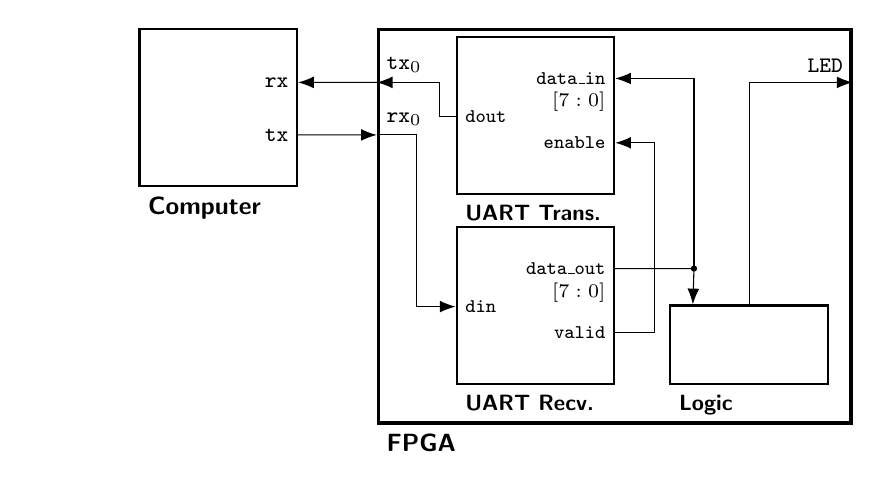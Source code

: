 \usetikzlibrary{arrows.meta}
\usetikzlibrary{calc,intersections,through,backgrounds}
\begin{tikzpicture}
% 	\tikzset{
% 	  every node/.style={scale=1.1}
% 	}	
\tikzset{comp/.style={
		rectangle, draw=black, thick
	}}	
	\tikzset{component/.style={
		comp, minimum width=6cm, minimum height=5cm, very thick
	}}
	\tikzset{component_small/.style={
		comp, minimum width=2cm, minimum height=2cm, thick
	}}
	\tikzset{component_tiny/.style={
		comp, inner sep=0.1cm, semithick
	}}
	\tikzset{caption/.style={
		below right
	}}
	\tikzset{conn/.style={
		-{Latex[length=2mm]}
	}}
	
	% FPGA
	\node (FPGA) [component] at (0,0) {}
		% Caption
		node [caption] at (FPGA.south west) { \small{\textsf{\textbf{FPGA}}} }
		
		% In/-outputs links
		coordinate [yshift=3cm+0.4pt+0.666cm, label={ above right : \footnotesize{$\texttt{rx}_0$} }] (FPGA_rx0) at (FPGA.south west) % unten
		coordinate [yshift=3cm+0.4pt+1.333cm, label={ above right : \footnotesize{$\texttt{tx}_0$} }] (FPGA_tx0) at (FPGA.south west) % oben

		% In/outputs  rechts oben
		coordinate [yshift=3cm+0.4pt+1.333cm, label={ above left : \footnotesize{$\texttt{LED}$} }] (FPGA_restart) at (FPGA.south east) % oben
	;

	% Logic
	\node (Logic) at (FPGA.south east) [comp, minimum height=1cm, minimum width=2cm, above left, shift={(-0.3cm, 0.5cm)}] {}
		node [caption] at (Logic.south west) { \textsf{\footnotesize{\textbf{Logic}}} }
	;

	% Receiver
	\node (Receiver) at (FPGA.south west) [component_small, above right, shift={(1, 0.5)}] {}
		% Caption
		node [caption] at (Receiver.south west) { \textsf{\footnotesize{\textbf{UART Recv.}}} }

		% Input links
		coordinate [yshift=1cm, label={ right : \scriptsize{\texttt{din}} }] (Receiver_din) at (Receiver.south west)

		% Outpus links
		coordinate [yshift=0.666cm,                 label={ left : \scriptsize{\texttt{valid}} }]           (Receiver_valid)           at (Receiver.south east) % unten
		coordinate [yshift=1.333cm+0.15cm, label={ left : \scriptsize{\texttt{data\_out}} }] (Receiver_data_out)    at (Receiver.south east) % oben
		coordinate [yshift=1.333cm-0.15cm,  label={ left : \scriptsize{$[7:0]$} }]                     (Receiver_data_out2) at (Receiver.south east) % mitte
	;

	% Transmitter
	\node (Transmitter) at (FPGA.north west) [component_small, below right, shift={(1, -0.1)}] {}
		node [caption] at (Transmitter.south west) { \textsf{\footnotesize{\textbf{UART Trans.}}} }

		% Output links
		coordinate [yshift=1cm, label={ right: \scriptsize{\textsf{\texttt{dout}}} }] (Transmitter_dout) at (Transmitter.south west) % unten

		% Inputs links
		coordinate [yshift=0.666cm,                 label={ left : \scriptsize{\texttt{enable}} }]    (Transmitter_enable)   at (Transmitter.south east) % unten
		coordinate [yshift=1.333cm-0.15cm,  label={ left : \scriptsize{$[7:0]$} }]                  (Transmitter_data_in2)at (Transmitter.south east) % mitte
		coordinate [yshift=1.333cm+0.15cm, label={ left : \scriptsize{\texttt{data\_in}} }] (Transmitter_data_in)  at (Transmitter.south east) % oben	
	;

	% Computer
	\node (Computer) [component_small, below left, xshift=-1cm] at (FPGA.north west) {}
		% Caption
		node [caption] at (Computer.south west) { \small{\textsf{\textbf{Computer}}} }

		% In/outputs rechts
		coordinate [yshift=0.666cm, label={ left:\footnotesize{\texttt{tx}} }] (Computer_tx) at (Computer.south east) % unten
		coordinate [yshift=1.333cm, label={ left:\footnotesize{\texttt{rx}} }] (Computer_rx) at (Computer.south east) % oben
	;


	% Computer <-> FPGA
	\draw[conn]  (FPGA_tx0) -- (Computer_rx);
	\draw[conn] (Computer_tx) -- (FPGA_rx0);
	
	% FPGA internal
			\draw[conn] (FPGA_rx0) -- ([xshift=0.5cm] FPGA_rx0) |- (Receiver_din);
			\draw[conn] (Receiver_valid) -- ([xshift=0.5cm] Receiver_valid) |- (Transmitter_enable);
			\draw[conn, name path=p1] (Receiver_data_out) -- ([xshift=1cm] Receiver_data_out) |- (Transmitter_data_in);
			\draw[conn] (Transmitter_dout) -- ([xshift=-0.2cm]Transmitter_dout) |- (FPGA_tx0);
			\draw[conn, name path=p2] (Receiver_data_out) -- ([xshift=1cm] Receiver_data_out) -- ([xshift=0.3cm] Logic.north west);
			\draw[conn](Logic.north) |- (FPGA_restart);

			\fill[name intersections={of=p1 and p2, total=\t}] (intersection-\t) circle (0.4mm);

\end{tikzpicture}